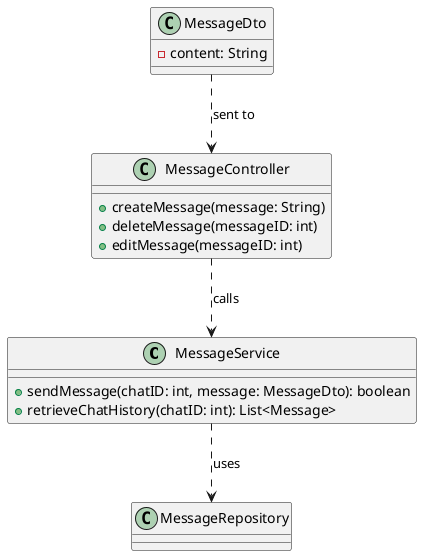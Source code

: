 @startuml

class MessageService {
    + sendMessage(chatID: int, message: MessageDto): boolean
    + retrieveChatHistory(chatID: int): List<Message>
}

class MessageController {
    + createMessage(message: String)
    + deleteMessage(messageID: int)
    + editMessage(messageID: int)
}

class MessageDto {
    - content: String
}

MessageDto ..> MessageController : sent to
MessageController ..> MessageService : calls
MessageService ..> MessageRepository : uses


@enduml